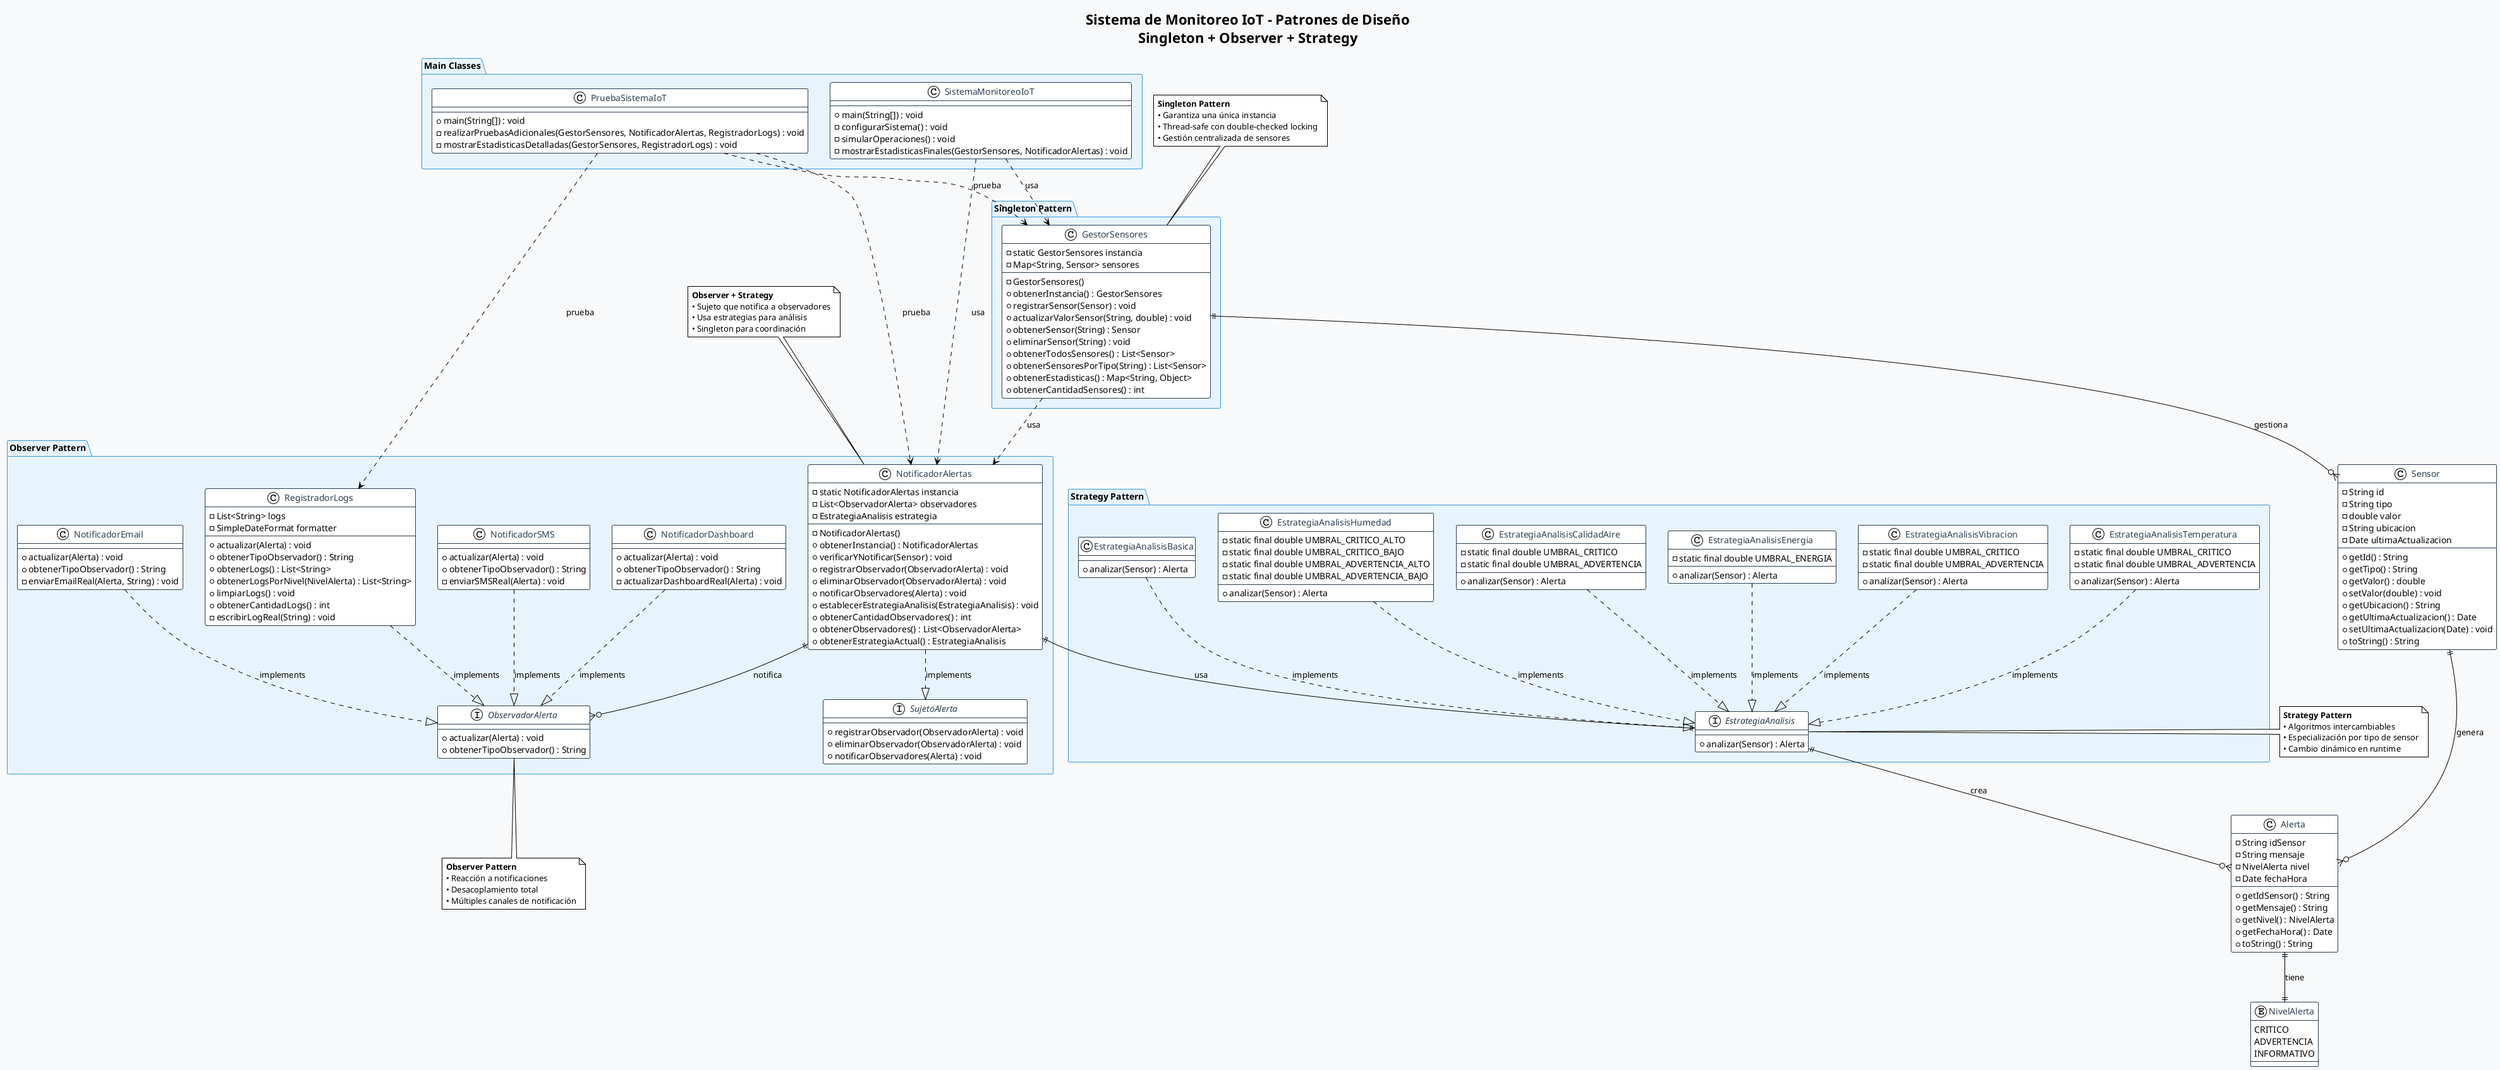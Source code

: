 @startuml Sistema de Monitoreo IoT

!theme plain
skinparam backgroundColor #F8F9FA
skinparam classBackgroundColor #FFFFFF
skinparam classBorderColor #2C3E50
skinparam classFontColor #2C3E50
skinparam packageBackgroundColor #E8F4FD
skinparam packageBorderColor #3498DB

title Sistema de Monitoreo IoT - Patrones de Diseño\nSingleton + Observer + Strategy

' ==========================================
' ENUMERACIONES Y CLASES DE DOMINIO
' ==========================================

enum NivelAlerta {
    CRITICO
    ADVERTENCIA
    INFORMATIVO
}

class Sensor {
    - String id
    - String tipo
    - double valor
    - String ubicacion
    - Date ultimaActualizacion
    --
    + getId() : String
    + getTipo() : String
    + getValor() : double
    + setValor(double) : void
    + getUbicacion() : String
    + getUltimaActualizacion() : Date
    + setUltimaActualizacion(Date) : void
    + toString() : String
}

class Alerta {
    - String idSensor
    - String mensaje
    - NivelAlerta nivel
    - Date fechaHora
    --
    + getIdSensor() : String
    + getMensaje() : String
    + getNivel() : NivelAlerta
    + getFechaHora() : Date
    + toString() : String
}

' ==========================================
' PATRÓN SINGLETON
' ==========================================

package "Singleton Pattern" {
    class GestorSensores {
        - static GestorSensores instancia
        - Map<String, Sensor> sensores
        --
        - GestorSensores()
        + obtenerInstancia() : GestorSensores
        + registrarSensor(Sensor) : void
        + actualizarValorSensor(String, double) : void
        + obtenerSensor(String) : Sensor
        + eliminarSensor(String) : void
        + obtenerTodosSensores() : List<Sensor>
        + obtenerSensoresPorTipo(String) : List<Sensor>
        + obtenerEstadisticas() : Map<String, Object>
        + obtenerCantidadSensores() : int
    }
}

' ==========================================
' PATRÓN OBSERVER
' ==========================================

package "Observer Pattern" {
    interface SujetoAlerta {
        + registrarObservador(ObservadorAlerta) : void
        + eliminarObservador(ObservadorAlerta) : void
        + notificarObservadores(Alerta) : void
    }

    interface ObservadorAlerta {
        + actualizar(Alerta) : void
        + obtenerTipoObservador() : String
    }

    class NotificadorAlertas {
        - static NotificadorAlertas instancia
        - List<ObservadorAlerta> observadores
        - EstrategiaAnalisis estrategia
        --
        - NotificadorAlertas()
        + obtenerInstancia() : NotificadorAlertas
        + verificarYNotificar(Sensor) : void
        + registrarObservador(ObservadorAlerta) : void
        + eliminarObservador(ObservadorAlerta) : void
        + notificarObservadores(Alerta) : void
        + establecerEstrategiaAnalisis(EstrategiaAnalisis) : void
        + obtenerCantidadObservadores() : int
        + obtenerObservadores() : List<ObservadorAlerta>
        + obtenerEstrategiaActual() : EstrategiaAnalisis
    }

    ' Concrete Observers
    class NotificadorEmail {
        + actualizar(Alerta) : void
        + obtenerTipoObservador() : String
        - enviarEmailReal(Alerta, String) : void
    }

    class NotificadorDashboard {
        + actualizar(Alerta) : void
        + obtenerTipoObservador() : String
        - actualizarDashboardReal(Alerta) : void
    }

    class NotificadorSMS {
        + actualizar(Alerta) : void
        + obtenerTipoObservador() : String
        - enviarSMSReal(Alerta) : void
    }

    class RegistradorLogs {
        - List<String> logs
        - SimpleDateFormat formatter
        --
        + actualizar(Alerta) : void
        + obtenerTipoObservador() : String
        + obtenerLogs() : List<String>
        + obtenerLogsPorNivel(NivelAlerta) : List<String>
        + limpiarLogs() : void
        + obtenerCantidadLogs() : int
        - escribirLogReal(String) : void
    }
}

' ==========================================
' PATRÓN STRATEGY
' ==========================================

package "Strategy Pattern" {
    interface EstrategiaAnalisis {
        + analizar(Sensor) : Alerta
    }

    class EstrategiaAnalisisTemperatura {
        - static final double UMBRAL_CRITICO
        - static final double UMBRAL_ADVERTENCIA
        --
        + analizar(Sensor) : Alerta
    }

    class EstrategiaAnalisisVibracion {
        - static final double UMBRAL_CRITICO
        - static final double UMBRAL_ADVERTENCIA
        --
        + analizar(Sensor) : Alerta
    }

    class EstrategiaAnalisisEnergia {
        - static final double UMBRAL_ENERGIA
        --
        + analizar(Sensor) : Alerta
    }

    class EstrategiaAnalisisCalidadAire {
        - static final double UMBRAL_CRITICO
        - static final double UMBRAL_ADVERTENCIA
        --
        + analizar(Sensor) : Alerta
    }

    class EstrategiaAnalisisHumedad {
        - static final double UMBRAL_CRITICO_ALTO
        - static final double UMBRAL_CRITICO_BAJO
        - static final double UMBRAL_ADVERTENCIA_ALTO
        - static final double UMBRAL_ADVERTENCIA_BAJO
        --
        + analizar(Sensor) : Alerta
    }

    class EstrategiaAnalisisBasica {
        + analizar(Sensor) : Alerta
    }
}

' ==========================================
' CLASES PRINCIPALES
' ==========================================

package "Main Classes" {
    class SistemaMonitoreoIoT {
        + main(String[]) : void
        - configurarSistema() : void
        - simularOperaciones() : void
        - mostrarEstadisticasFinales(GestorSensores, NotificadorAlertas) : void
    }

    class PruebaSistemaIoT {
        + main(String[]) : void
        - realizarPruebasAdicionales(GestorSensores, NotificadorAlertas, RegistradorLogs) : void
        - mostrarEstadisticasDetalladas(GestorSensores, RegistradorLogs) : void
    }
}

' ==========================================
' RELACIONES
' ==========================================

' Relaciones de dominio
Sensor ||--o{ Alerta : genera
Alerta ||--|| NivelAlerta : tiene

' Relaciones Singleton
GestorSensores ||--o{ Sensor : gestiona
GestorSensores ..> NotificadorAlertas : usa

' Relaciones Observer
NotificadorAlertas ..|> SujetoAlerta : implements
NotificadorAlertas ||--o{ ObservadorAlerta : notifica
NotificadorEmail ..|> ObservadorAlerta : implements
NotificadorDashboard ..|> ObservadorAlerta : implements
NotificadorSMS ..|> ObservadorAlerta : implements
RegistradorLogs ..|> ObservadorAlerta : implements

' Relaciones Strategy
NotificadorAlertas ||--|| EstrategiaAnalisis : usa
EstrategiaAnalisisTemperatura ..|> EstrategiaAnalisis : implements
EstrategiaAnalisisVibracion ..|> EstrategiaAnalisis : implements
EstrategiaAnalisisEnergia ..|> EstrategiaAnalisis : implements
EstrategiaAnalisisCalidadAire ..|> EstrategiaAnalisis : implements
EstrategiaAnalisisHumedad ..|> EstrategiaAnalisis : implements
EstrategiaAnalisisBasica ..|> EstrategiaAnalisis : implements
EstrategiaAnalisis ||--o{ Alerta : crea

' Relaciones principales
SistemaMonitoreoIoT ..> GestorSensores : usa
SistemaMonitoreoIoT ..> NotificadorAlertas : usa
PruebaSistemaIoT ..> GestorSensores : prueba
PruebaSistemaIoT ..> NotificadorAlertas : prueba
PruebaSistemaIoT ..> RegistradorLogs : prueba

' ==========================================
' NOTAS EXPLICATIVAS
' ==========================================

note top of GestorSensores
  <b>Singleton Pattern</b>
  • Garantiza una única instancia
  • Thread-safe con double-checked locking
  • Gestión centralizada de sensores
end note

note top of NotificadorAlertas
  <b>Observer + Strategy</b>
  • Sujeto que notifica a observadores
  • Usa estrategias para análisis
  • Singleton para coordinación
end note

note right of EstrategiaAnalisis
  <b>Strategy Pattern</b>
  • Algoritmos intercambiables
  • Especialización por tipo de sensor
  • Cambio dinámico en runtime
end note

note bottom of ObservadorAlerta
  <b>Observer Pattern</b>
  • Reacción a notificaciones
  • Desacoplamiento total
  • Múltiples canales de notificación
end note

@enduml

